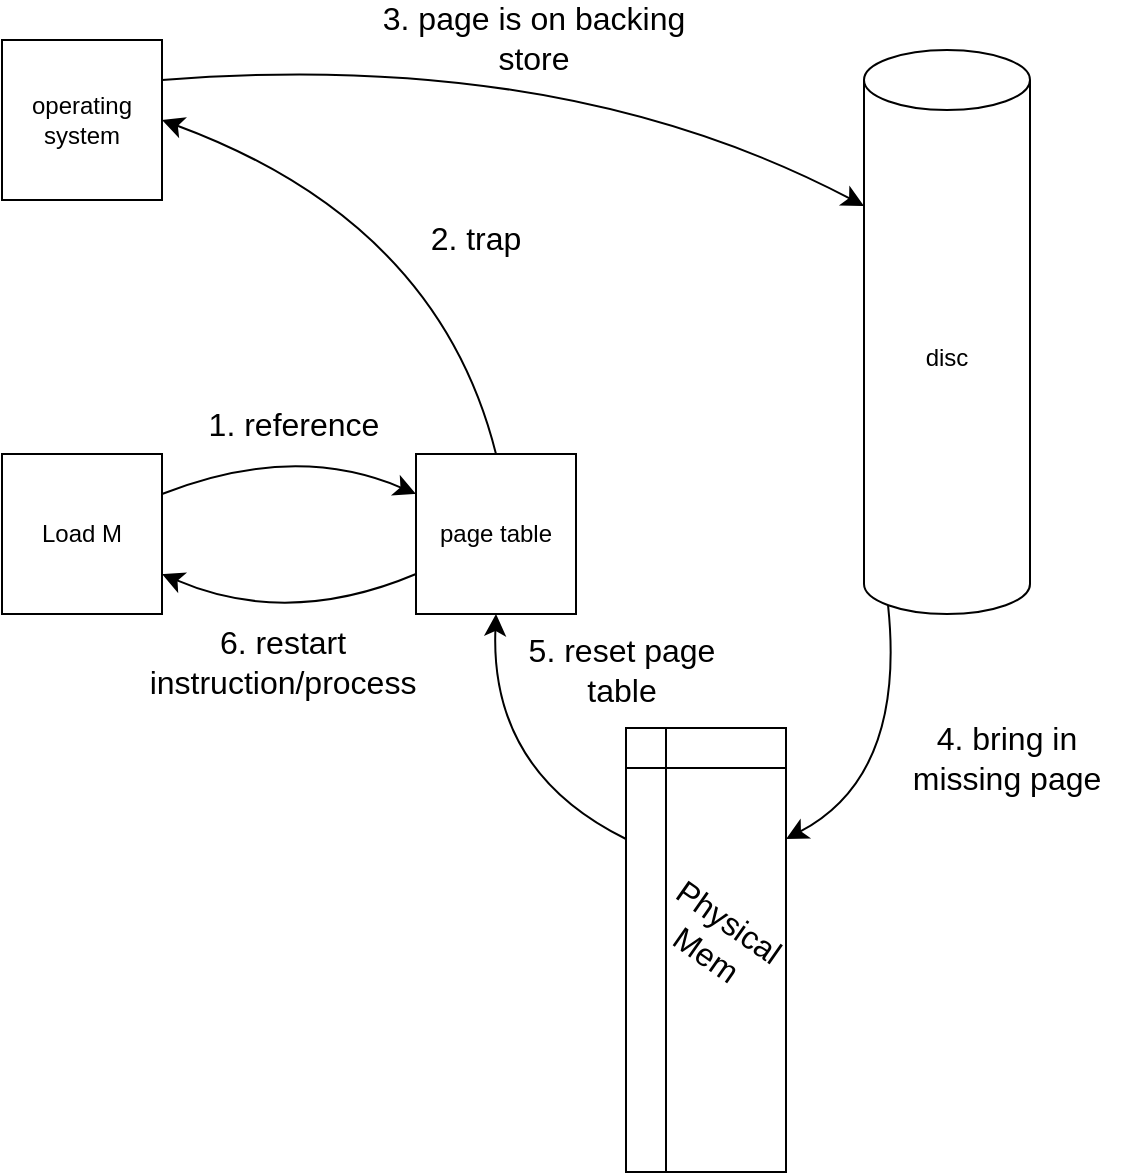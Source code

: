 <mxfile version="24.7.17">
  <diagram name="Page-1" id="R3jAmFJRPxfh6mLEVMVj">
    <mxGraphModel dx="1112" dy="1229" grid="0" gridSize="10" guides="1" tooltips="1" connect="1" arrows="1" fold="1" page="0" pageScale="1" pageWidth="850" pageHeight="1100" math="0" shadow="0">
      <root>
        <mxCell id="0" />
        <mxCell id="1" parent="0" />
        <mxCell id="2MGdo9xGNc9oCUWjdXbG-4" style="edgeStyle=none;curved=1;rounded=0;orthogonalLoop=1;jettySize=auto;html=1;exitX=1;exitY=0.25;exitDx=0;exitDy=0;entryX=0;entryY=0.25;entryDx=0;entryDy=0;fontSize=12;startSize=8;endSize=8;" edge="1" parent="1" source="2MGdo9xGNc9oCUWjdXbG-1" target="2MGdo9xGNc9oCUWjdXbG-2">
          <mxGeometry relative="1" as="geometry">
            <Array as="points">
              <mxPoint x="128" y="155" />
            </Array>
          </mxGeometry>
        </mxCell>
        <mxCell id="2MGdo9xGNc9oCUWjdXbG-1" value="Load M" style="whiteSpace=wrap;html=1;aspect=fixed;" vertex="1" parent="1">
          <mxGeometry x="-18" y="161" width="80" height="80" as="geometry" />
        </mxCell>
        <mxCell id="2MGdo9xGNc9oCUWjdXbG-9" style="edgeStyle=none;curved=1;rounded=0;orthogonalLoop=1;jettySize=auto;html=1;exitX=0.5;exitY=0;exitDx=0;exitDy=0;entryX=1;entryY=0.5;entryDx=0;entryDy=0;fontSize=12;startSize=8;endSize=8;" edge="1" parent="1" source="2MGdo9xGNc9oCUWjdXbG-2" target="2MGdo9xGNc9oCUWjdXbG-7">
          <mxGeometry relative="1" as="geometry">
            <Array as="points">
              <mxPoint x="200" y="45" />
            </Array>
          </mxGeometry>
        </mxCell>
        <mxCell id="2MGdo9xGNc9oCUWjdXbG-21" style="edgeStyle=none;curved=1;rounded=0;orthogonalLoop=1;jettySize=auto;html=1;exitX=0;exitY=0.75;exitDx=0;exitDy=0;entryX=1;entryY=0.75;entryDx=0;entryDy=0;fontSize=12;startSize=8;endSize=8;" edge="1" parent="1" source="2MGdo9xGNc9oCUWjdXbG-2" target="2MGdo9xGNc9oCUWjdXbG-1">
          <mxGeometry relative="1" as="geometry">
            <Array as="points">
              <mxPoint x="125" y="248" />
            </Array>
          </mxGeometry>
        </mxCell>
        <mxCell id="2MGdo9xGNc9oCUWjdXbG-2" value="page table" style="whiteSpace=wrap;html=1;aspect=fixed;" vertex="1" parent="1">
          <mxGeometry x="189" y="161" width="80" height="80" as="geometry" />
        </mxCell>
        <mxCell id="2MGdo9xGNc9oCUWjdXbG-6" value="1. reference" style="text;html=1;align=center;verticalAlign=middle;whiteSpace=wrap;rounded=0;fontSize=16;" vertex="1" parent="1">
          <mxGeometry x="81" y="131" width="94" height="30" as="geometry" />
        </mxCell>
        <mxCell id="2MGdo9xGNc9oCUWjdXbG-7" value="operating system" style="whiteSpace=wrap;html=1;aspect=fixed;" vertex="1" parent="1">
          <mxGeometry x="-18" y="-46" width="80" height="80" as="geometry" />
        </mxCell>
        <mxCell id="2MGdo9xGNc9oCUWjdXbG-10" value="2. trap" style="text;html=1;align=center;verticalAlign=middle;whiteSpace=wrap;rounded=0;fontSize=16;" vertex="1" parent="1">
          <mxGeometry x="189" y="38" width="60" height="30" as="geometry" />
        </mxCell>
        <mxCell id="2MGdo9xGNc9oCUWjdXbG-15" style="edgeStyle=none;curved=1;rounded=0;orthogonalLoop=1;jettySize=auto;html=1;exitX=0.145;exitY=1;exitDx=0;exitDy=-4.35;exitPerimeter=0;entryX=1;entryY=0.25;entryDx=0;entryDy=0;fontSize=12;startSize=8;endSize=8;" edge="1" parent="1" source="2MGdo9xGNc9oCUWjdXbG-11" target="2MGdo9xGNc9oCUWjdXbG-14">
          <mxGeometry relative="1" as="geometry">
            <Array as="points">
              <mxPoint x="434" y="322" />
            </Array>
          </mxGeometry>
        </mxCell>
        <mxCell id="2MGdo9xGNc9oCUWjdXbG-11" value="disc" style="shape=cylinder3;whiteSpace=wrap;html=1;boundedLbl=1;backgroundOutline=1;size=15;" vertex="1" parent="1">
          <mxGeometry x="413" y="-41" width="83" height="282" as="geometry" />
        </mxCell>
        <mxCell id="2MGdo9xGNc9oCUWjdXbG-12" style="edgeStyle=none;curved=1;rounded=0;orthogonalLoop=1;jettySize=auto;html=1;exitX=1;exitY=0.25;exitDx=0;exitDy=0;entryX=0;entryY=0;entryDx=0;entryDy=78;entryPerimeter=0;fontSize=12;startSize=8;endSize=8;" edge="1" parent="1" source="2MGdo9xGNc9oCUWjdXbG-7" target="2MGdo9xGNc9oCUWjdXbG-11">
          <mxGeometry relative="1" as="geometry">
            <Array as="points">
              <mxPoint x="263" y="-42" />
            </Array>
          </mxGeometry>
        </mxCell>
        <mxCell id="2MGdo9xGNc9oCUWjdXbG-13" value="3. page is on backing store" style="text;html=1;align=center;verticalAlign=middle;whiteSpace=wrap;rounded=0;fontSize=16;" vertex="1" parent="1">
          <mxGeometry x="168" y="-62" width="160" height="30" as="geometry" />
        </mxCell>
        <mxCell id="2MGdo9xGNc9oCUWjdXbG-19" style="edgeStyle=none;curved=1;rounded=0;orthogonalLoop=1;jettySize=auto;html=1;exitX=0;exitY=0.25;exitDx=0;exitDy=0;entryX=0.5;entryY=1;entryDx=0;entryDy=0;fontSize=12;startSize=8;endSize=8;" edge="1" parent="1" source="2MGdo9xGNc9oCUWjdXbG-14" target="2MGdo9xGNc9oCUWjdXbG-2">
          <mxGeometry relative="1" as="geometry">
            <Array as="points">
              <mxPoint x="226" y="320" />
            </Array>
          </mxGeometry>
        </mxCell>
        <mxCell id="2MGdo9xGNc9oCUWjdXbG-14" value="" style="shape=internalStorage;whiteSpace=wrap;html=1;backgroundOutline=1;" vertex="1" parent="1">
          <mxGeometry x="294" y="298" width="80" height="222" as="geometry" />
        </mxCell>
        <mxCell id="2MGdo9xGNc9oCUWjdXbG-17" value="4. bring in missing page" style="text;html=1;align=center;verticalAlign=middle;whiteSpace=wrap;rounded=0;fontSize=16;" vertex="1" parent="1">
          <mxGeometry x="423" y="298" width="123" height="30" as="geometry" />
        </mxCell>
        <mxCell id="2MGdo9xGNc9oCUWjdXbG-18" value="Physical&lt;div&gt;Mem&lt;/div&gt;" style="text;html=1;align=center;verticalAlign=middle;whiteSpace=wrap;rounded=0;fontSize=16;rotation=35;" vertex="1" parent="1">
          <mxGeometry x="310" y="388" width="60" height="30" as="geometry" />
        </mxCell>
        <mxCell id="2MGdo9xGNc9oCUWjdXbG-20" value="5. reset page table" style="text;html=1;align=center;verticalAlign=middle;whiteSpace=wrap;rounded=0;fontSize=16;" vertex="1" parent="1">
          <mxGeometry x="234" y="254" width="116" height="30" as="geometry" />
        </mxCell>
        <mxCell id="2MGdo9xGNc9oCUWjdXbG-22" value="6. restart instruction/process" style="text;html=1;align=center;verticalAlign=middle;whiteSpace=wrap;rounded=0;fontSize=16;" vertex="1" parent="1">
          <mxGeometry x="73" y="250" width="99" height="30" as="geometry" />
        </mxCell>
      </root>
    </mxGraphModel>
  </diagram>
</mxfile>
